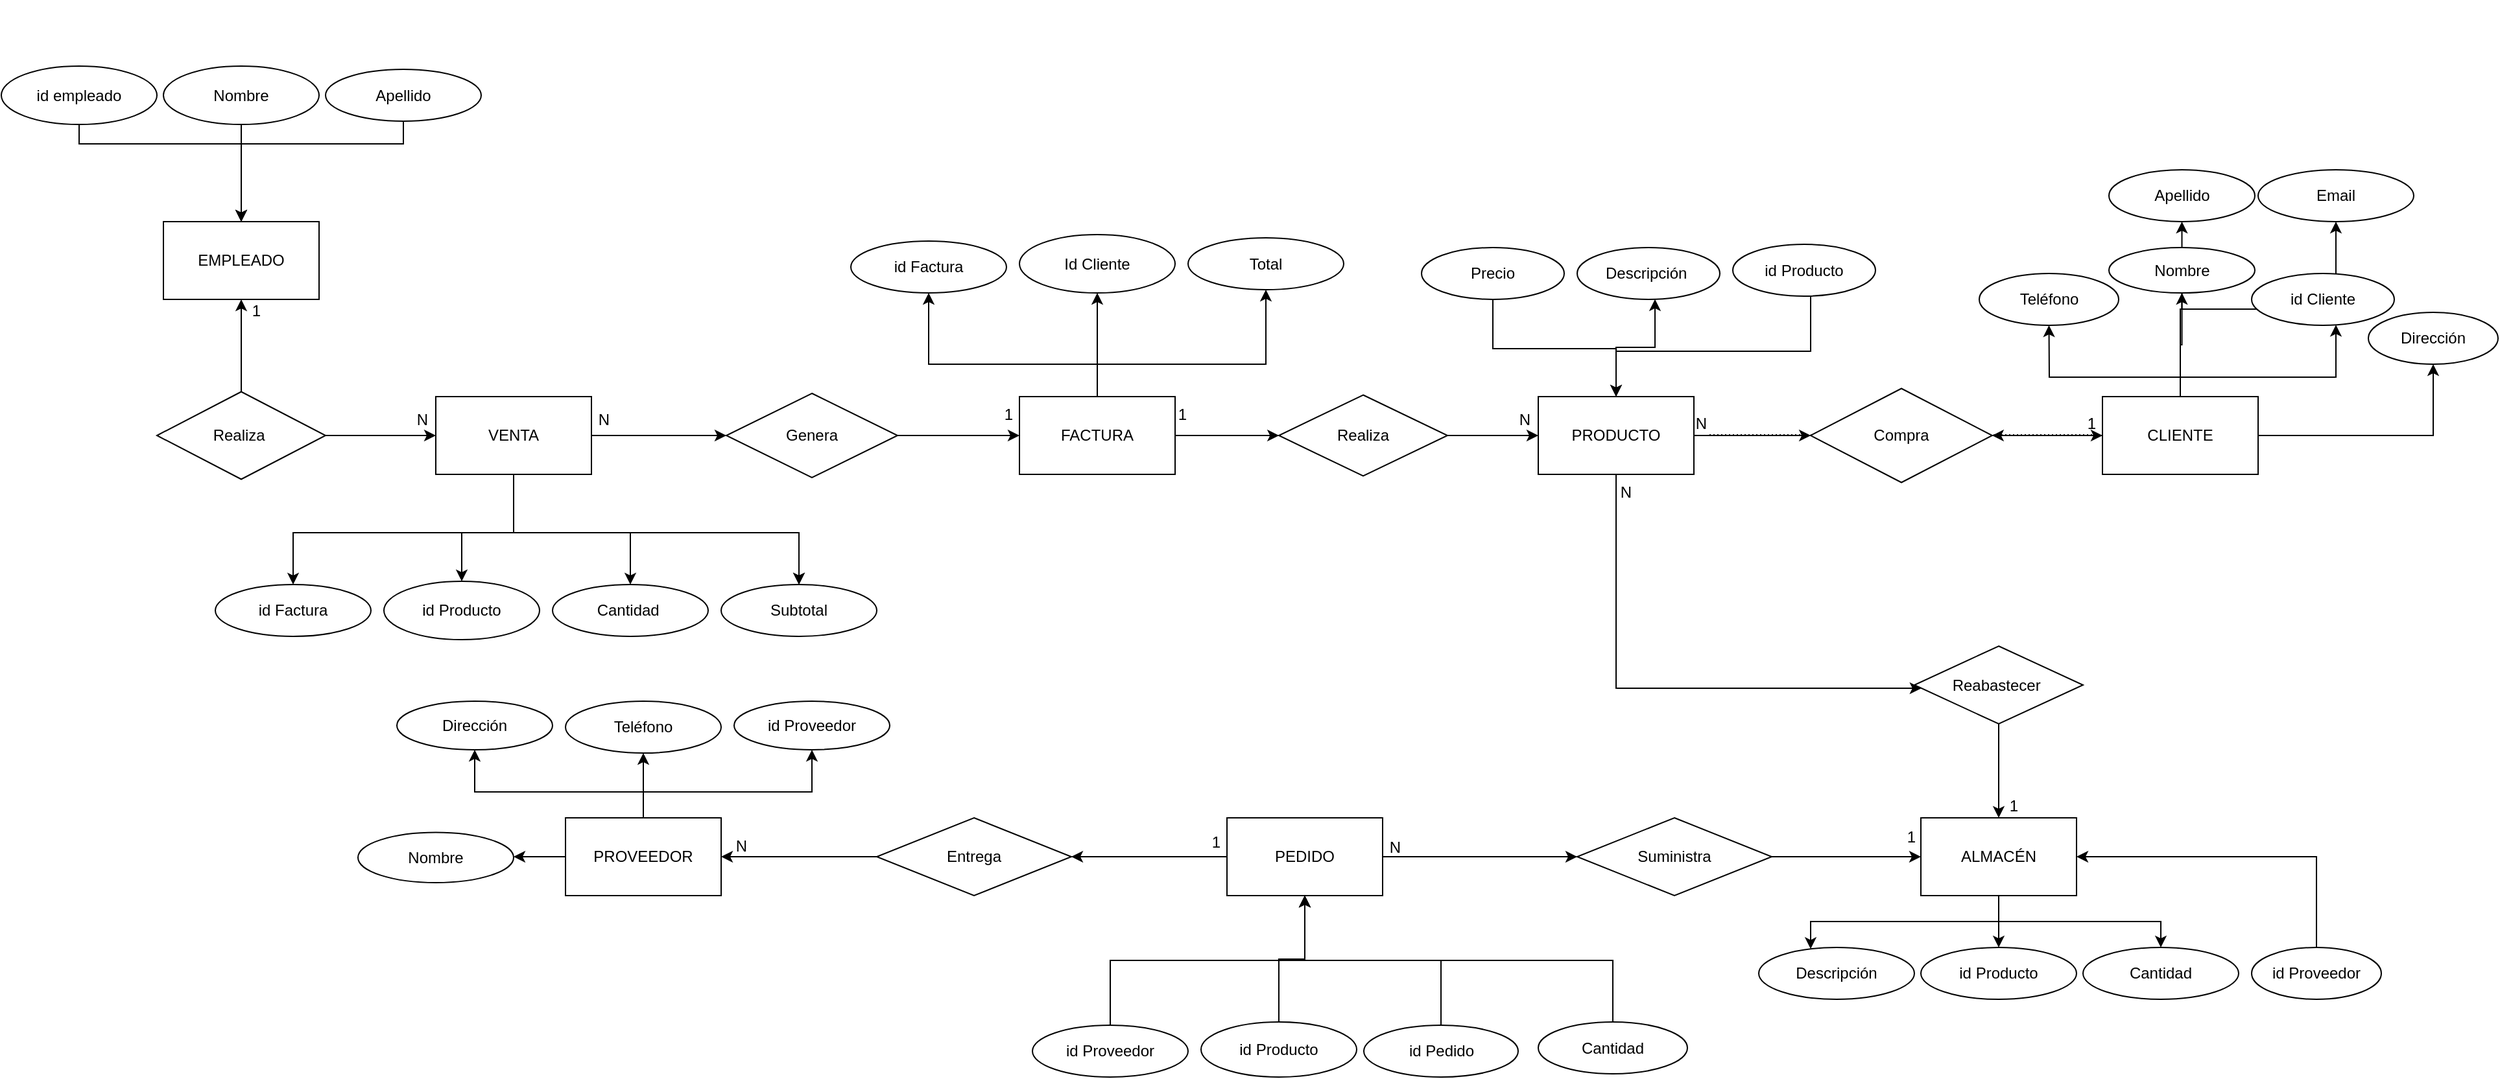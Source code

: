 <mxfile version="20.5.3" type="device"><diagram id="3lRLhIEjXr_7uYslHYNA" name="Página-1"><mxGraphModel dx="2539" dy="1078" grid="1" gridSize="10" guides="1" tooltips="1" connect="1" arrows="1" fold="1" page="1" pageScale="1" pageWidth="827" pageHeight="1169" math="0" shadow="0"><root><mxCell id="0"/><mxCell id="1" parent="0"/><mxCell id="5Jog9PUkjheH4f_IDxnb-7" value="" style="edgeStyle=orthogonalEdgeStyle;rounded=0;orthogonalLoop=1;jettySize=auto;html=1;" parent="1" source="5Jog9PUkjheH4f_IDxnb-1" target="5Jog9PUkjheH4f_IDxnb-6" edge="1"><mxGeometry relative="1" as="geometry"><Array as="points"><mxPoint x="110" y="487"/><mxPoint x="140" y="487"/></Array></mxGeometry></mxCell><mxCell id="5Jog9PUkjheH4f_IDxnb-9" value="" style="edgeStyle=orthogonalEdgeStyle;rounded=0;orthogonalLoop=1;jettySize=auto;html=1;" parent="1" source="5Jog9PUkjheH4f_IDxnb-1" target="5Jog9PUkjheH4f_IDxnb-8" edge="1"><mxGeometry relative="1" as="geometry"/></mxCell><mxCell id="5Jog9PUkjheH4f_IDxnb-52" value="" style="edgeStyle=orthogonalEdgeStyle;rounded=0;orthogonalLoop=1;jettySize=auto;html=1;" parent="1" source="5Jog9PUkjheH4f_IDxnb-1" target="5Jog9PUkjheH4f_IDxnb-51" edge="1"><mxGeometry relative="1" as="geometry"><Array as="points"><mxPoint x="110" y="750"/></Array></mxGeometry></mxCell><mxCell id="5Jog9PUkjheH4f_IDxnb-1" value="PRODUCTO" style="rounded=0;whiteSpace=wrap;html=1;" parent="1" vertex="1"><mxGeometry x="50" y="525" width="120" height="60" as="geometry"/></mxCell><mxCell id="Subp4BBam9KBI9NfBgih-76" value="" style="edgeStyle=orthogonalEdgeStyle;rounded=0;orthogonalLoop=1;jettySize=auto;html=1;" edge="1" parent="1" source="5Jog9PUkjheH4f_IDxnb-2" target="5Jog9PUkjheH4f_IDxnb-1"><mxGeometry relative="1" as="geometry"><Array as="points"><mxPoint x="260" y="490"/><mxPoint x="110" y="490"/></Array></mxGeometry></mxCell><mxCell id="5Jog9PUkjheH4f_IDxnb-2" value="id Producto" style="ellipse;whiteSpace=wrap;html=1;rounded=0;" parent="1" vertex="1"><mxGeometry x="200" y="407.5" width="110" height="40" as="geometry"/></mxCell><mxCell id="Subp4BBam9KBI9NfBgih-75" value="" style="edgeStyle=orthogonalEdgeStyle;rounded=0;orthogonalLoop=1;jettySize=auto;html=1;" edge="1" parent="1" source="5Jog9PUkjheH4f_IDxnb-4" target="5Jog9PUkjheH4f_IDxnb-1"><mxGeometry relative="1" as="geometry"><Array as="points"><mxPoint x="15" y="488"/><mxPoint x="110" y="488"/></Array></mxGeometry></mxCell><mxCell id="5Jog9PUkjheH4f_IDxnb-4" value="Precio" style="ellipse;whiteSpace=wrap;html=1;rounded=0;" parent="1" vertex="1"><mxGeometry x="-40" y="410" width="110" height="40" as="geometry"/></mxCell><mxCell id="5Jog9PUkjheH4f_IDxnb-6" value="Descripción&amp;nbsp;" style="ellipse;whiteSpace=wrap;html=1;rounded=0;" parent="1" vertex="1"><mxGeometry x="80" y="410" width="110" height="40" as="geometry"/></mxCell><mxCell id="5Jog9PUkjheH4f_IDxnb-12" value="" style="edgeStyle=orthogonalEdgeStyle;rounded=0;orthogonalLoop=1;jettySize=auto;html=1;" parent="1" source="5Jog9PUkjheH4f_IDxnb-8" target="5Jog9PUkjheH4f_IDxnb-11" edge="1"><mxGeometry relative="1" as="geometry"/></mxCell><mxCell id="5Jog9PUkjheH4f_IDxnb-14" value="" style="edgeStyle=orthogonalEdgeStyle;rounded=0;orthogonalLoop=1;jettySize=auto;html=1;" parent="1" source="5Jog9PUkjheH4f_IDxnb-11" target="5Jog9PUkjheH4f_IDxnb-13" edge="1"><mxGeometry relative="1" as="geometry"/></mxCell><mxCell id="5Jog9PUkjheH4f_IDxnb-16" value="" style="edgeStyle=orthogonalEdgeStyle;rounded=0;orthogonalLoop=1;jettySize=auto;html=1;" parent="1" source="5Jog9PUkjheH4f_IDxnb-11" target="5Jog9PUkjheH4f_IDxnb-15" edge="1"><mxGeometry relative="1" as="geometry"><Array as="points"><mxPoint x="545" y="510"/><mxPoint x="665" y="510"/></Array></mxGeometry></mxCell><mxCell id="5Jog9PUkjheH4f_IDxnb-19" value="" style="edgeStyle=orthogonalEdgeStyle;rounded=0;orthogonalLoop=1;jettySize=auto;html=1;" parent="1" source="5Jog9PUkjheH4f_IDxnb-11" target="5Jog9PUkjheH4f_IDxnb-18" edge="1"><mxGeometry relative="1" as="geometry"><Array as="points"><mxPoint x="545" y="510"/><mxPoint x="444" y="510"/></Array></mxGeometry></mxCell><mxCell id="5Jog9PUkjheH4f_IDxnb-21" value="" style="edgeStyle=orthogonalEdgeStyle;rounded=0;orthogonalLoop=1;jettySize=auto;html=1;" parent="1" source="5Jog9PUkjheH4f_IDxnb-11" target="5Jog9PUkjheH4f_IDxnb-20" edge="1"><mxGeometry relative="1" as="geometry"/></mxCell><mxCell id="5Jog9PUkjheH4f_IDxnb-27" value="" style="edgeStyle=orthogonalEdgeStyle;rounded=0;orthogonalLoop=1;jettySize=auto;html=1;" parent="1" source="5Jog9PUkjheH4f_IDxnb-11" target="5Jog9PUkjheH4f_IDxnb-26" edge="1"><mxGeometry relative="1" as="geometry"/></mxCell><mxCell id="viLa_c_uXXrGOi2y5-uO-8" value="" style="edgeStyle=orthogonalEdgeStyle;rounded=0;orthogonalLoop=1;jettySize=auto;html=1;" parent="1" source="5Jog9PUkjheH4f_IDxnb-11" target="5Jog9PUkjheH4f_IDxnb-8" edge="1"><mxGeometry relative="1" as="geometry"/></mxCell><mxCell id="Subp4BBam9KBI9NfBgih-96" value="" style="edgeStyle=orthogonalEdgeStyle;rounded=0;orthogonalLoop=1;jettySize=auto;html=1;" edge="1" parent="1" source="5Jog9PUkjheH4f_IDxnb-11" target="Subp4BBam9KBI9NfBgih-95"><mxGeometry relative="1" as="geometry"/></mxCell><mxCell id="5Jog9PUkjheH4f_IDxnb-11" value="CLIENTE" style="whiteSpace=wrap;html=1;rounded=0;" parent="1" vertex="1"><mxGeometry x="485" y="525" width="120" height="60" as="geometry"/></mxCell><mxCell id="5Jog9PUkjheH4f_IDxnb-13" value="Nombre" style="ellipse;whiteSpace=wrap;html=1;rounded=0;" parent="1" vertex="1"><mxGeometry x="490" y="410" width="112.5" height="35" as="geometry"/></mxCell><mxCell id="5Jog9PUkjheH4f_IDxnb-15" value="id Cliente" style="ellipse;whiteSpace=wrap;html=1;rounded=0;" parent="1" vertex="1"><mxGeometry x="600" y="430" width="110" height="40" as="geometry"/></mxCell><mxCell id="5Jog9PUkjheH4f_IDxnb-18" value="Teléfono" style="ellipse;whiteSpace=wrap;html=1;rounded=0;" parent="1" vertex="1"><mxGeometry x="390" y="430" width="107.5" height="40" as="geometry"/></mxCell><mxCell id="5Jog9PUkjheH4f_IDxnb-20" value="Dirección" style="ellipse;whiteSpace=wrap;html=1;rounded=0;" parent="1" vertex="1"><mxGeometry x="690" y="460" width="100" height="40" as="geometry"/></mxCell><mxCell id="5Jog9PUkjheH4f_IDxnb-29" value="" style="edgeStyle=orthogonalEdgeStyle;rounded=0;orthogonalLoop=1;jettySize=auto;html=1;" parent="1" source="5Jog9PUkjheH4f_IDxnb-24" target="5Jog9PUkjheH4f_IDxnb-28" edge="1"><mxGeometry relative="1" as="geometry"><Array as="points"><mxPoint x="-640" y="830"/><mxPoint x="-510" y="830"/></Array></mxGeometry></mxCell><mxCell id="5Jog9PUkjheH4f_IDxnb-33" value="" style="edgeStyle=orthogonalEdgeStyle;rounded=0;orthogonalLoop=1;jettySize=auto;html=1;" parent="1" source="5Jog9PUkjheH4f_IDxnb-24" edge="1" target="5Jog9PUkjheH4f_IDxnb-30"><mxGeometry relative="1" as="geometry"><mxPoint x="-120" y="982.5" as="targetPoint"/><Array as="points"><mxPoint x="-780" y="880"/></Array></mxGeometry></mxCell><mxCell id="5Jog9PUkjheH4f_IDxnb-35" value="" style="edgeStyle=orthogonalEdgeStyle;rounded=0;orthogonalLoop=1;jettySize=auto;html=1;" parent="1" source="5Jog9PUkjheH4f_IDxnb-24" target="5Jog9PUkjheH4f_IDxnb-34" edge="1"><mxGeometry relative="1" as="geometry"><Array as="points"><mxPoint x="-640" y="830"/><mxPoint x="-770" y="830"/></Array></mxGeometry></mxCell><mxCell id="5Jog9PUkjheH4f_IDxnb-37" value="" style="edgeStyle=orthogonalEdgeStyle;rounded=0;orthogonalLoop=1;jettySize=auto;html=1;" parent="1" source="5Jog9PUkjheH4f_IDxnb-24" target="5Jog9PUkjheH4f_IDxnb-36" edge="1"><mxGeometry relative="1" as="geometry"/></mxCell><mxCell id="5Jog9PUkjheH4f_IDxnb-24" value="PROVEEDOR" style="whiteSpace=wrap;html=1;rounded=0;" parent="1" vertex="1"><mxGeometry x="-700" y="850" width="120" height="60" as="geometry"/></mxCell><mxCell id="5Jog9PUkjheH4f_IDxnb-26" value="Apellido" style="ellipse;whiteSpace=wrap;html=1;rounded=0;direction=west;" parent="1" vertex="1"><mxGeometry x="490" y="350" width="112.5" height="40" as="geometry"/></mxCell><mxCell id="5Jog9PUkjheH4f_IDxnb-28" value="id Proveedor" style="ellipse;whiteSpace=wrap;html=1;rounded=0;" parent="1" vertex="1"><mxGeometry x="-570" y="760" width="120" height="37.5" as="geometry"/></mxCell><mxCell id="5Jog9PUkjheH4f_IDxnb-30" value="Nombre" style="ellipse;whiteSpace=wrap;html=1;rounded=0;" parent="1" vertex="1"><mxGeometry x="-860" y="861.25" width="120" height="38.75" as="geometry"/></mxCell><mxCell id="5Jog9PUkjheH4f_IDxnb-34" value="Dirección" style="ellipse;whiteSpace=wrap;html=1;rounded=0;" parent="1" vertex="1"><mxGeometry x="-830" y="760" width="120" height="37.5" as="geometry"/></mxCell><mxCell id="5Jog9PUkjheH4f_IDxnb-36" value="Teléfono" style="ellipse;whiteSpace=wrap;html=1;rounded=0;" parent="1" vertex="1"><mxGeometry x="-700" y="760" width="120" height="40" as="geometry"/></mxCell><mxCell id="5Jog9PUkjheH4f_IDxnb-41" value="" style="edgeStyle=orthogonalEdgeStyle;rounded=0;orthogonalLoop=1;jettySize=auto;html=1;" parent="1" source="5Jog9PUkjheH4f_IDxnb-38" target="5Jog9PUkjheH4f_IDxnb-40" edge="1"><mxGeometry relative="1" as="geometry"/></mxCell><mxCell id="5Jog9PUkjheH4f_IDxnb-40" value="EMPLEADO" style="whiteSpace=wrap;html=1;rounded=0;" parent="1" vertex="1"><mxGeometry x="-1010" y="390" width="120" height="60" as="geometry"/></mxCell><mxCell id="Subp4BBam9KBI9NfBgih-64" value="" style="edgeStyle=orthogonalEdgeStyle;rounded=0;orthogonalLoop=1;jettySize=auto;html=1;" edge="1" parent="1" source="5Jog9PUkjheH4f_IDxnb-42" target="5Jog9PUkjheH4f_IDxnb-40"><mxGeometry relative="1" as="geometry"/></mxCell><mxCell id="5Jog9PUkjheH4f_IDxnb-42" value="Nombre" style="ellipse;whiteSpace=wrap;html=1;rounded=0;" parent="1" vertex="1"><mxGeometry x="-1010" y="270" width="120" height="45" as="geometry"/></mxCell><mxCell id="Subp4BBam9KBI9NfBgih-65" value="" style="edgeStyle=orthogonalEdgeStyle;rounded=0;orthogonalLoop=1;jettySize=auto;html=1;" edge="1" parent="1" source="5Jog9PUkjheH4f_IDxnb-44" target="5Jog9PUkjheH4f_IDxnb-40"><mxGeometry relative="1" as="geometry"><Array as="points"><mxPoint x="-825" y="330"/><mxPoint x="-950" y="330"/></Array></mxGeometry></mxCell><mxCell id="5Jog9PUkjheH4f_IDxnb-44" value="Apellido" style="ellipse;whiteSpace=wrap;html=1;rounded=0;" parent="1" vertex="1"><mxGeometry x="-885" y="272.5" width="120" height="40" as="geometry"/></mxCell><mxCell id="Subp4BBam9KBI9NfBgih-66" value="" style="edgeStyle=orthogonalEdgeStyle;rounded=0;orthogonalLoop=1;jettySize=auto;html=1;" edge="1" parent="1" source="5Jog9PUkjheH4f_IDxnb-46" target="5Jog9PUkjheH4f_IDxnb-40"><mxGeometry relative="1" as="geometry"><Array as="points"><mxPoint x="-1075" y="330"/><mxPoint x="-950" y="330"/></Array></mxGeometry></mxCell><mxCell id="5Jog9PUkjheH4f_IDxnb-46" value="id empleado" style="ellipse;whiteSpace=wrap;html=1;rounded=0;" parent="1" vertex="1"><mxGeometry x="-1135" y="270" width="120" height="45" as="geometry"/></mxCell><mxCell id="5Jog9PUkjheH4f_IDxnb-54" value="" style="edgeStyle=orthogonalEdgeStyle;rounded=0;orthogonalLoop=1;jettySize=auto;html=1;" parent="1" source="5Jog9PUkjheH4f_IDxnb-51" target="5Jog9PUkjheH4f_IDxnb-53" edge="1"><mxGeometry relative="1" as="geometry"/></mxCell><mxCell id="5Jog9PUkjheH4f_IDxnb-51" value="Reabastecer&amp;nbsp;" style="rhombus;whiteSpace=wrap;html=1;rounded=0;" parent="1" vertex="1"><mxGeometry x="340" y="717.5" width="130" height="60" as="geometry"/></mxCell><mxCell id="5Jog9PUkjheH4f_IDxnb-56" value="" style="edgeStyle=orthogonalEdgeStyle;rounded=0;orthogonalLoop=1;jettySize=auto;html=1;" parent="1" source="5Jog9PUkjheH4f_IDxnb-53" target="5Jog9PUkjheH4f_IDxnb-55" edge="1"><mxGeometry relative="1" as="geometry"/></mxCell><mxCell id="5Jog9PUkjheH4f_IDxnb-58" value="" style="edgeStyle=orthogonalEdgeStyle;rounded=0;orthogonalLoop=1;jettySize=auto;html=1;" parent="1" source="5Jog9PUkjheH4f_IDxnb-53" target="5Jog9PUkjheH4f_IDxnb-57" edge="1"><mxGeometry relative="1" as="geometry"><Array as="points"><mxPoint x="405" y="930"/><mxPoint x="530" y="930"/></Array></mxGeometry></mxCell><mxCell id="5Jog9PUkjheH4f_IDxnb-60" value="" style="edgeStyle=orthogonalEdgeStyle;rounded=0;orthogonalLoop=1;jettySize=auto;html=1;" parent="1" source="5Jog9PUkjheH4f_IDxnb-53" target="5Jog9PUkjheH4f_IDxnb-59" edge="1"><mxGeometry relative="1" as="geometry"><Array as="points"><mxPoint x="405" y="930"/><mxPoint x="260" y="930"/></Array></mxGeometry></mxCell><mxCell id="5Jog9PUkjheH4f_IDxnb-53" value="ALMACÉN" style="whiteSpace=wrap;html=1;rounded=0;" parent="1" vertex="1"><mxGeometry x="345" y="850" width="120" height="60" as="geometry"/></mxCell><mxCell id="5Jog9PUkjheH4f_IDxnb-55" value="id Producto" style="ellipse;whiteSpace=wrap;html=1;rounded=0;" parent="1" vertex="1"><mxGeometry x="345" y="950" width="120" height="40" as="geometry"/></mxCell><mxCell id="5Jog9PUkjheH4f_IDxnb-57" value="Cantidad" style="ellipse;whiteSpace=wrap;html=1;rounded=0;" parent="1" vertex="1"><mxGeometry x="470" y="950" width="120" height="40" as="geometry"/></mxCell><mxCell id="5Jog9PUkjheH4f_IDxnb-59" value="Descripción" style="ellipse;whiteSpace=wrap;html=1;rounded=0;" parent="1" vertex="1"><mxGeometry x="220" y="950" width="120" height="40" as="geometry"/></mxCell><mxCell id="viLa_c_uXXrGOi2y5-uO-19" value="" style="endArrow=none;html=1;rounded=0;dashed=1;dashPattern=1 2;" parent="1" edge="1"><mxGeometry relative="1" as="geometry"><mxPoint x="320" y="554.5" as="sourcePoint"/><mxPoint x="480" y="554.5" as="targetPoint"/></mxGeometry></mxCell><mxCell id="viLa_c_uXXrGOi2y5-uO-20" value="1" style="resizable=0;html=1;align=right;verticalAlign=bottom;" parent="viLa_c_uXXrGOi2y5-uO-19" connectable="0" vertex="1"><mxGeometry x="1" relative="1" as="geometry"/></mxCell><mxCell id="viLa_c_uXXrGOi2y5-uO-21" value="" style="endArrow=none;html=1;rounded=0;dashed=1;dashPattern=1 2;" parent="1" edge="1"><mxGeometry relative="1" as="geometry"><mxPoint x="360" y="554.5" as="sourcePoint"/><mxPoint x="180" y="554.5" as="targetPoint"/></mxGeometry></mxCell><mxCell id="viLa_c_uXXrGOi2y5-uO-22" value="N" style="resizable=0;html=1;align=right;verticalAlign=bottom;" parent="viLa_c_uXXrGOi2y5-uO-21" connectable="0" vertex="1"><mxGeometry x="1" relative="1" as="geometry"/></mxCell><mxCell id="5Jog9PUkjheH4f_IDxnb-8" value="Compra" style="rhombus;whiteSpace=wrap;html=1;rounded=0;" parent="1" vertex="1"><mxGeometry x="260" y="518.75" width="140" height="72.5" as="geometry"/></mxCell><mxCell id="Subp4BBam9KBI9NfBgih-56" value="" style="edgeStyle=orthogonalEdgeStyle;rounded=0;orthogonalLoop=1;jettySize=auto;html=1;" edge="1" parent="1" source="5Jog9PUkjheH4f_IDxnb-38" target="Subp4BBam9KBI9NfBgih-55"><mxGeometry relative="1" as="geometry"/></mxCell><mxCell id="5Jog9PUkjheH4f_IDxnb-38" value="Realiza&amp;nbsp;" style="rhombus;whiteSpace=wrap;html=1;rounded=0;" parent="1" vertex="1"><mxGeometry x="-1015" y="521.25" width="130" height="67.5" as="geometry"/></mxCell><mxCell id="viLa_c_uXXrGOi2y5-uO-29" value="N" style="resizable=0;html=1;align=right;verticalAlign=bottom;" parent="1" connectable="0" vertex="1"><mxGeometry x="140" y="610" as="geometry"><mxPoint x="-18" y="-3" as="offset"/></mxGeometry></mxCell><mxCell id="aphEdkbxiQ6oYTgUkVpJ-1" value="1" style="resizable=0;html=1;align=right;verticalAlign=bottom;" parent="1" connectable="0" vertex="1"><mxGeometry x="-230" y="510" as="geometry"><mxPoint x="650" y="339" as="offset"/></mxGeometry></mxCell><mxCell id="Subp4BBam9KBI9NfBgih-15" value="" style="edgeStyle=orthogonalEdgeStyle;rounded=0;orthogonalLoop=1;jettySize=auto;html=1;entryX=1;entryY=0.5;entryDx=0;entryDy=0;" edge="1" parent="1" source="Subp4BBam9KBI9NfBgih-8" target="Subp4BBam9KBI9NfBgih-14"><mxGeometry relative="1" as="geometry"/></mxCell><mxCell id="Subp4BBam9KBI9NfBgih-17" value="" style="edgeStyle=orthogonalEdgeStyle;rounded=0;orthogonalLoop=1;jettySize=auto;html=1;" edge="1" parent="1" source="Subp4BBam9KBI9NfBgih-8" target="Subp4BBam9KBI9NfBgih-16"><mxGeometry relative="1" as="geometry"/></mxCell><mxCell id="Subp4BBam9KBI9NfBgih-8" value="PEDIDO" style="rounded=0;whiteSpace=wrap;html=1;" vertex="1" parent="1"><mxGeometry x="-190" y="850" width="120" height="60" as="geometry"/></mxCell><mxCell id="Subp4BBam9KBI9NfBgih-19" value="" style="edgeStyle=orthogonalEdgeStyle;rounded=0;orthogonalLoop=1;jettySize=auto;html=1;" edge="1" parent="1" source="Subp4BBam9KBI9NfBgih-14" target="5Jog9PUkjheH4f_IDxnb-24"><mxGeometry relative="1" as="geometry"/></mxCell><mxCell id="Subp4BBam9KBI9NfBgih-14" value="Entrega" style="rhombus;whiteSpace=wrap;html=1;rounded=0;" vertex="1" parent="1"><mxGeometry x="-460" y="850" width="150" height="60" as="geometry"/></mxCell><mxCell id="Subp4BBam9KBI9NfBgih-18" value="" style="edgeStyle=orthogonalEdgeStyle;rounded=0;orthogonalLoop=1;jettySize=auto;html=1;" edge="1" parent="1" source="Subp4BBam9KBI9NfBgih-16" target="5Jog9PUkjheH4f_IDxnb-53"><mxGeometry relative="1" as="geometry"/></mxCell><mxCell id="Subp4BBam9KBI9NfBgih-16" value="Suministra" style="rhombus;whiteSpace=wrap;html=1;rounded=0;" vertex="1" parent="1"><mxGeometry x="80" y="850" width="150" height="60" as="geometry"/></mxCell><mxCell id="Subp4BBam9KBI9NfBgih-20" value="1" style="resizable=0;html=1;align=right;verticalAlign=bottom;" connectable="0" vertex="1" parent="1"><mxGeometry x="-210" y="870" as="geometry"><mxPoint x="15" y="7" as="offset"/></mxGeometry></mxCell><mxCell id="Subp4BBam9KBI9NfBgih-26" value="N" style="resizable=0;html=1;align=right;verticalAlign=bottom;" connectable="0" vertex="1" parent="1"><mxGeometry x="-560" y="880" as="geometry"/></mxCell><mxCell id="Subp4BBam9KBI9NfBgih-27" value="N" style="resizable=0;html=1;align=right;verticalAlign=bottom;" connectable="0" vertex="1" parent="1"><mxGeometry x="140" y="550" as="geometry"><mxPoint x="-196" y="331" as="offset"/></mxGeometry></mxCell><mxCell id="Subp4BBam9KBI9NfBgih-28" value="1" style="resizable=0;html=1;align=right;verticalAlign=bottom;" connectable="0" vertex="1" parent="1"><mxGeometry x="300" y="570" as="geometry"><mxPoint x="41" y="303" as="offset"/></mxGeometry></mxCell><mxCell id="Subp4BBam9KBI9NfBgih-47" value="" style="edgeStyle=orthogonalEdgeStyle;rounded=0;orthogonalLoop=1;jettySize=auto;html=1;" edge="1" parent="1" source="Subp4BBam9KBI9NfBgih-29" target="Subp4BBam9KBI9NfBgih-8"><mxGeometry relative="1" as="geometry"/></mxCell><mxCell id="Subp4BBam9KBI9NfBgih-29" value="id Pedido" style="ellipse;whiteSpace=wrap;html=1;align=center;" vertex="1" parent="1"><mxGeometry x="-84.5" y="1010" width="119" height="40" as="geometry"/></mxCell><mxCell id="Subp4BBam9KBI9NfBgih-32" value="" style="edgeStyle=orthogonalEdgeStyle;rounded=0;orthogonalLoop=1;jettySize=auto;html=1;" edge="1" parent="1" source="Subp4BBam9KBI9NfBgih-31" target="5Jog9PUkjheH4f_IDxnb-53"><mxGeometry relative="1" as="geometry"><Array as="points"><mxPoint x="650" y="880"/></Array></mxGeometry></mxCell><mxCell id="Subp4BBam9KBI9NfBgih-31" value="id Proveedor" style="ellipse;whiteSpace=wrap;html=1;align=center;" vertex="1" parent="1"><mxGeometry x="600" y="950" width="100" height="40" as="geometry"/></mxCell><mxCell id="Subp4BBam9KBI9NfBgih-49" value="" style="edgeStyle=orthogonalEdgeStyle;rounded=0;orthogonalLoop=1;jettySize=auto;html=1;" edge="1" parent="1" source="Subp4BBam9KBI9NfBgih-36" target="Subp4BBam9KBI9NfBgih-8"><mxGeometry relative="1" as="geometry"><Array as="points"><mxPoint x="108" y="960"/><mxPoint x="-130" y="960"/></Array></mxGeometry></mxCell><mxCell id="Subp4BBam9KBI9NfBgih-36" value="Cantidad" style="ellipse;whiteSpace=wrap;html=1;align=center;" vertex="1" parent="1"><mxGeometry x="50" y="1007.5" width="115" height="40" as="geometry"/></mxCell><mxCell id="Subp4BBam9KBI9NfBgih-50" value="" style="edgeStyle=orthogonalEdgeStyle;rounded=0;orthogonalLoop=1;jettySize=auto;html=1;" edge="1" parent="1" source="Subp4BBam9KBI9NfBgih-37" target="Subp4BBam9KBI9NfBgih-8"><mxGeometry relative="1" as="geometry"><Array as="points"><mxPoint x="-280" y="960"/><mxPoint x="-130" y="960"/></Array></mxGeometry></mxCell><mxCell id="Subp4BBam9KBI9NfBgih-37" value="id Proveedor" style="ellipse;whiteSpace=wrap;html=1;align=center;" vertex="1" parent="1"><mxGeometry x="-340" y="1010" width="120" height="40" as="geometry"/></mxCell><mxCell id="Subp4BBam9KBI9NfBgih-46" value="" style="edgeStyle=orthogonalEdgeStyle;rounded=0;orthogonalLoop=1;jettySize=auto;html=1;" edge="1" parent="1" source="Subp4BBam9KBI9NfBgih-38" target="Subp4BBam9KBI9NfBgih-8"><mxGeometry relative="1" as="geometry"><Array as="points"><mxPoint x="-150" y="959"/><mxPoint x="-130" y="959"/></Array></mxGeometry></mxCell><mxCell id="Subp4BBam9KBI9NfBgih-38" value="id Producto" style="ellipse;whiteSpace=wrap;html=1;align=center;" vertex="1" parent="1"><mxGeometry x="-210" y="1007.5" width="120" height="42.5" as="geometry"/></mxCell><mxCell id="Subp4BBam9KBI9NfBgih-58" value="" style="edgeStyle=orthogonalEdgeStyle;rounded=0;orthogonalLoop=1;jettySize=auto;html=1;" edge="1" parent="1" source="Subp4BBam9KBI9NfBgih-55" target="Subp4BBam9KBI9NfBgih-57"><mxGeometry relative="1" as="geometry"/></mxCell><mxCell id="Subp4BBam9KBI9NfBgih-78" value="" style="edgeStyle=orthogonalEdgeStyle;rounded=0;orthogonalLoop=1;jettySize=auto;html=1;" edge="1" parent="1" source="Subp4BBam9KBI9NfBgih-55" target="Subp4BBam9KBI9NfBgih-77"><mxGeometry relative="1" as="geometry"><Array as="points"><mxPoint x="-740" y="630"/><mxPoint x="-910" y="630"/></Array></mxGeometry></mxCell><mxCell id="Subp4BBam9KBI9NfBgih-82" value="" style="edgeStyle=orthogonalEdgeStyle;rounded=0;orthogonalLoop=1;jettySize=auto;html=1;" edge="1" parent="1" source="Subp4BBam9KBI9NfBgih-55" target="Subp4BBam9KBI9NfBgih-81"><mxGeometry relative="1" as="geometry"><Array as="points"><mxPoint x="-740" y="630"/><mxPoint x="-650" y="630"/></Array></mxGeometry></mxCell><mxCell id="Subp4BBam9KBI9NfBgih-84" value="" style="edgeStyle=orthogonalEdgeStyle;rounded=0;orthogonalLoop=1;jettySize=auto;html=1;" edge="1" parent="1" source="Subp4BBam9KBI9NfBgih-55" target="Subp4BBam9KBI9NfBgih-83"><mxGeometry relative="1" as="geometry"><Array as="points"><mxPoint x="-740" y="630"/><mxPoint x="-520" y="630"/></Array></mxGeometry></mxCell><mxCell id="Subp4BBam9KBI9NfBgih-85" value="" style="edgeStyle=orthogonalEdgeStyle;rounded=0;orthogonalLoop=1;jettySize=auto;html=1;" edge="1" parent="1" source="Subp4BBam9KBI9NfBgih-55" target="Subp4BBam9KBI9NfBgih-83"><mxGeometry relative="1" as="geometry"><Array as="points"><mxPoint x="-740" y="630"/><mxPoint x="-520" y="630"/></Array></mxGeometry></mxCell><mxCell id="Subp4BBam9KBI9NfBgih-87" value="" style="edgeStyle=orthogonalEdgeStyle;rounded=0;orthogonalLoop=1;jettySize=auto;html=1;" edge="1" parent="1" source="Subp4BBam9KBI9NfBgih-55" target="Subp4BBam9KBI9NfBgih-86"><mxGeometry relative="1" as="geometry"><Array as="points"><mxPoint x="-740" y="630"/><mxPoint x="-780" y="630"/></Array></mxGeometry></mxCell><mxCell id="Subp4BBam9KBI9NfBgih-55" value="VENTA" style="whiteSpace=wrap;html=1;rounded=0;" vertex="1" parent="1"><mxGeometry x="-800" y="525" width="120" height="60" as="geometry"/></mxCell><mxCell id="Subp4BBam9KBI9NfBgih-60" value="" style="edgeStyle=orthogonalEdgeStyle;rounded=0;orthogonalLoop=1;jettySize=auto;html=1;" edge="1" parent="1" source="Subp4BBam9KBI9NfBgih-57" target="Subp4BBam9KBI9NfBgih-59"><mxGeometry relative="1" as="geometry"/></mxCell><mxCell id="Subp4BBam9KBI9NfBgih-57" value="Genera" style="rhombus;whiteSpace=wrap;html=1;rounded=0;" vertex="1" parent="1"><mxGeometry x="-576" y="522.5" width="132" height="65" as="geometry"/></mxCell><mxCell id="Subp4BBam9KBI9NfBgih-62" value="" style="edgeStyle=orthogonalEdgeStyle;rounded=0;orthogonalLoop=1;jettySize=auto;html=1;" edge="1" parent="1" source="Subp4BBam9KBI9NfBgih-59" target="Subp4BBam9KBI9NfBgih-61"><mxGeometry relative="1" as="geometry"/></mxCell><mxCell id="Subp4BBam9KBI9NfBgih-90" value="" style="edgeStyle=orthogonalEdgeStyle;rounded=0;orthogonalLoop=1;jettySize=auto;html=1;" edge="1" parent="1" source="Subp4BBam9KBI9NfBgih-59" target="Subp4BBam9KBI9NfBgih-89"><mxGeometry relative="1" as="geometry"><Array as="points"><mxPoint x="-290" y="500"/><mxPoint x="-420" y="500"/></Array></mxGeometry></mxCell><mxCell id="Subp4BBam9KBI9NfBgih-92" value="" style="edgeStyle=orthogonalEdgeStyle;rounded=0;orthogonalLoop=1;jettySize=auto;html=1;" edge="1" parent="1" source="Subp4BBam9KBI9NfBgih-59" target="Subp4BBam9KBI9NfBgih-91"><mxGeometry relative="1" as="geometry"><Array as="points"><mxPoint x="-290" y="500"/><mxPoint x="-160" y="500"/></Array></mxGeometry></mxCell><mxCell id="Subp4BBam9KBI9NfBgih-94" value="" style="edgeStyle=orthogonalEdgeStyle;rounded=0;orthogonalLoop=1;jettySize=auto;html=1;" edge="1" parent="1" source="Subp4BBam9KBI9NfBgih-59" target="Subp4BBam9KBI9NfBgih-93"><mxGeometry relative="1" as="geometry"/></mxCell><mxCell id="Subp4BBam9KBI9NfBgih-59" value="FACTURA" style="whiteSpace=wrap;html=1;rounded=0;" vertex="1" parent="1"><mxGeometry x="-350" y="525" width="120" height="60" as="geometry"/></mxCell><mxCell id="Subp4BBam9KBI9NfBgih-63" value="" style="edgeStyle=orthogonalEdgeStyle;rounded=0;orthogonalLoop=1;jettySize=auto;html=1;" edge="1" parent="1" source="Subp4BBam9KBI9NfBgih-61" target="5Jog9PUkjheH4f_IDxnb-1"><mxGeometry relative="1" as="geometry"/></mxCell><mxCell id="Subp4BBam9KBI9NfBgih-61" value="Realiza" style="rhombus;whiteSpace=wrap;html=1;rounded=0;" vertex="1" parent="1"><mxGeometry x="-150" y="523.75" width="130" height="62.5" as="geometry"/></mxCell><mxCell id="Subp4BBam9KBI9NfBgih-67" value="1" style="resizable=0;html=1;align=right;verticalAlign=bottom;" connectable="0" vertex="1" parent="1"><mxGeometry x="-950" y="460" as="geometry"><mxPoint x="15" y="7" as="offset"/></mxGeometry></mxCell><mxCell id="Subp4BBam9KBI9NfBgih-68" value="N" style="resizable=0;html=1;align=right;verticalAlign=bottom;" connectable="0" vertex="1" parent="1"><mxGeometry x="-610" y="220" as="geometry"><mxPoint x="-196" y="331" as="offset"/></mxGeometry></mxCell><mxCell id="Subp4BBam9KBI9NfBgih-69" value="N" style="resizable=0;html=1;align=right;verticalAlign=bottom;" connectable="0" vertex="1" parent="1"><mxGeometry x="-470" y="220" as="geometry"><mxPoint x="-196" y="331" as="offset"/></mxGeometry></mxCell><mxCell id="Subp4BBam9KBI9NfBgih-70" value="1" style="resizable=0;html=1;align=right;verticalAlign=bottom;" connectable="0" vertex="1" parent="1"><mxGeometry x="-370" y="540" as="geometry"><mxPoint x="15" y="7" as="offset"/></mxGeometry></mxCell><mxCell id="Subp4BBam9KBI9NfBgih-71" value="1" style="resizable=0;html=1;align=right;verticalAlign=bottom;" connectable="0" vertex="1" parent="1"><mxGeometry x="-940" y="480" as="geometry"><mxPoint x="719" y="67" as="offset"/></mxGeometry></mxCell><mxCell id="Subp4BBam9KBI9NfBgih-72" value="N" style="resizable=0;html=1;align=right;verticalAlign=bottom;" connectable="0" vertex="1" parent="1"><mxGeometry x="240" y="220" as="geometry"><mxPoint x="-196" y="331" as="offset"/></mxGeometry></mxCell><mxCell id="Subp4BBam9KBI9NfBgih-77" value="id Factura" style="ellipse;whiteSpace=wrap;html=1;rounded=0;" vertex="1" parent="1"><mxGeometry x="-970" y="670" width="120" height="40" as="geometry"/></mxCell><mxCell id="Subp4BBam9KBI9NfBgih-81" value="Cantidad&amp;nbsp;" style="ellipse;whiteSpace=wrap;html=1;rounded=0;" vertex="1" parent="1"><mxGeometry x="-710" y="670" width="120" height="40" as="geometry"/></mxCell><mxCell id="Subp4BBam9KBI9NfBgih-83" value="Subtotal" style="ellipse;whiteSpace=wrap;html=1;rounded=0;" vertex="1" parent="1"><mxGeometry x="-580" y="670" width="120" height="40" as="geometry"/></mxCell><mxCell id="Subp4BBam9KBI9NfBgih-86" value="id Producto" style="ellipse;whiteSpace=wrap;html=1;rounded=0;" vertex="1" parent="1"><mxGeometry x="-840" y="667.5" width="120" height="45" as="geometry"/></mxCell><mxCell id="Subp4BBam9KBI9NfBgih-89" value="id Factura" style="ellipse;whiteSpace=wrap;html=1;rounded=0;" vertex="1" parent="1"><mxGeometry x="-480" y="405" width="120" height="40" as="geometry"/></mxCell><mxCell id="Subp4BBam9KBI9NfBgih-91" value="Total" style="ellipse;whiteSpace=wrap;html=1;rounded=0;" vertex="1" parent="1"><mxGeometry x="-220" y="402.5" width="120" height="40" as="geometry"/></mxCell><mxCell id="Subp4BBam9KBI9NfBgih-93" value="Id Cliente" style="ellipse;whiteSpace=wrap;html=1;rounded=0;" vertex="1" parent="1"><mxGeometry x="-350" y="400" width="120" height="45" as="geometry"/></mxCell><mxCell id="Subp4BBam9KBI9NfBgih-95" value="Email" style="ellipse;whiteSpace=wrap;html=1;rounded=0;" vertex="1" parent="1"><mxGeometry x="605" y="350" width="120" height="40" as="geometry"/></mxCell></root></mxGraphModel></diagram></mxfile>
